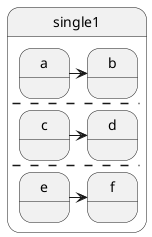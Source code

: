 {
  "sha1": "q8bnd3m9t5h2wevh7skql8nrmarpa1b",
  "insertion": {
    "when": "2024-06-04T17:28:42.128Z",
    "user": "plantuml@gmail.com"
  }
}
@startuml

state single1 {
a -> b
--
c -> d
--
e -> f
}
@enduml
